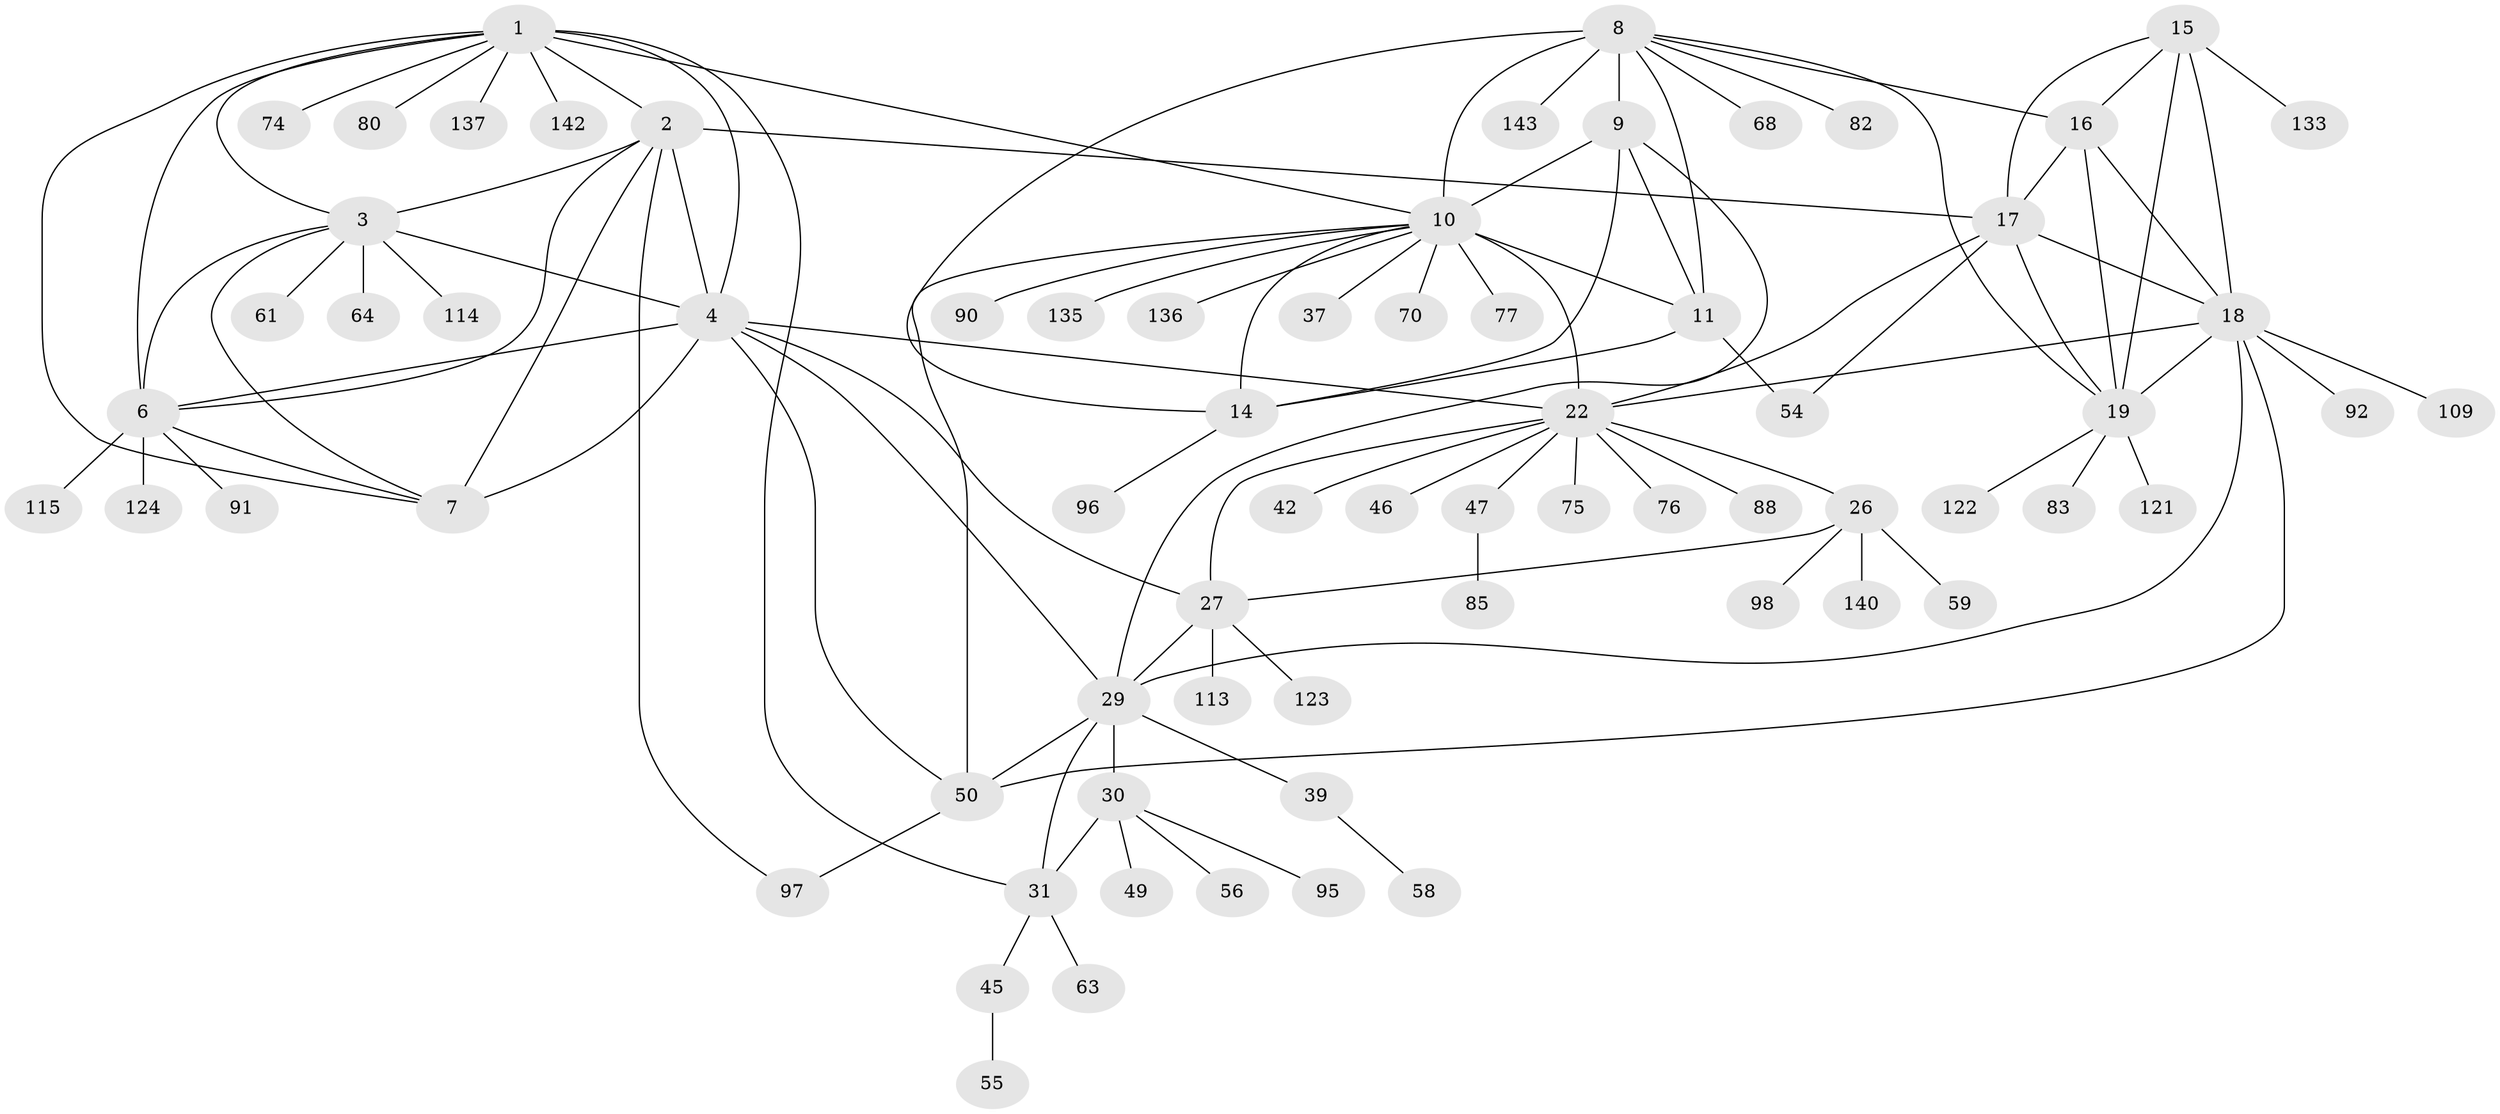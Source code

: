 // original degree distribution, {12: 0.02097902097902098, 9: 0.055944055944055944, 7: 0.03496503496503497, 8: 0.03496503496503497, 11: 0.027972027972027972, 10: 0.04895104895104895, 6: 0.027972027972027972, 3: 0.04195804195804196, 1: 0.5524475524475524, 2: 0.13986013986013987, 4: 0.013986013986013986}
// Generated by graph-tools (version 1.1) at 2025/15/03/09/25 04:15:44]
// undirected, 71 vertices, 109 edges
graph export_dot {
graph [start="1"]
  node [color=gray90,style=filled];
  1;
  2 [super="+41"];
  3;
  4 [super="+66+5"];
  6 [super="+36"];
  7 [super="+81+103+141"];
  8;
  9;
  10 [super="+13+87+116+12"];
  11 [super="+104+110"];
  14;
  15 [super="+128+129"];
  16 [super="+72+73"];
  17 [super="+84"];
  18 [super="+21"];
  19 [super="+20"];
  22 [super="+94+23+79+24"];
  26;
  27;
  29 [super="+48+69+34+33"];
  30 [super="+32+51+43"];
  31;
  37;
  39;
  42;
  45;
  46;
  47 [super="+134"];
  49 [super="+53+105+99"];
  50 [super="+62+57"];
  54;
  55;
  56;
  58;
  59 [super="+130"];
  61;
  63;
  64;
  68 [super="+131"];
  70;
  74;
  75;
  76;
  77;
  80;
  82 [super="+119"];
  83;
  85 [super="+89"];
  88 [super="+132"];
  90;
  91;
  92 [super="+93"];
  95;
  96;
  97 [super="+101+107"];
  98 [super="+125"];
  109;
  113;
  114;
  115;
  121;
  122;
  123;
  124;
  133;
  135;
  136;
  137;
  140;
  142;
  143;
  1 -- 2;
  1 -- 3;
  1 -- 4 [weight=2];
  1 -- 6;
  1 -- 7;
  1 -- 31;
  1 -- 74;
  1 -- 80;
  1 -- 137;
  1 -- 142;
  1 -- 10;
  2 -- 3;
  2 -- 4 [weight=2];
  2 -- 6;
  2 -- 7;
  2 -- 17;
  2 -- 97;
  3 -- 4 [weight=2];
  3 -- 6;
  3 -- 7;
  3 -- 61;
  3 -- 64;
  3 -- 114;
  4 -- 6 [weight=2];
  4 -- 7 [weight=2];
  4 -- 27;
  4 -- 50;
  4 -- 22;
  4 -- 29;
  6 -- 7;
  6 -- 115;
  6 -- 91;
  6 -- 124;
  8 -- 9;
  8 -- 10 [weight=3];
  8 -- 11;
  8 -- 14;
  8 -- 19;
  8 -- 68;
  8 -- 82;
  8 -- 143;
  8 -- 16;
  9 -- 10 [weight=3];
  9 -- 11;
  9 -- 14;
  9 -- 29;
  10 -- 11 [weight=3];
  10 -- 14 [weight=3];
  10 -- 70;
  10 -- 135;
  10 -- 77;
  10 -- 50;
  10 -- 37;
  10 -- 136;
  10 -- 22;
  10 -- 90;
  11 -- 14;
  11 -- 54;
  14 -- 96;
  15 -- 16;
  15 -- 17;
  15 -- 18 [weight=2];
  15 -- 19 [weight=2];
  15 -- 133;
  16 -- 17;
  16 -- 18 [weight=2];
  16 -- 19 [weight=2];
  17 -- 18 [weight=2];
  17 -- 19 [weight=2];
  17 -- 54;
  17 -- 22;
  18 -- 19 [weight=4];
  18 -- 29;
  18 -- 92;
  18 -- 109;
  18 -- 22;
  18 -- 50;
  19 -- 83;
  19 -- 121;
  19 -- 122;
  22 -- 26 [weight=5];
  22 -- 27 [weight=5];
  22 -- 46;
  22 -- 47;
  22 -- 42;
  22 -- 75;
  22 -- 76;
  22 -- 88;
  26 -- 27;
  26 -- 59;
  26 -- 98;
  26 -- 140;
  27 -- 113;
  27 -- 123;
  27 -- 29;
  29 -- 30 [weight=8];
  29 -- 31 [weight=4];
  29 -- 39;
  29 -- 50 [weight=2];
  30 -- 31 [weight=2];
  30 -- 49;
  30 -- 95;
  30 -- 56;
  31 -- 45;
  31 -- 63;
  39 -- 58;
  45 -- 55;
  47 -- 85;
  50 -- 97;
}
